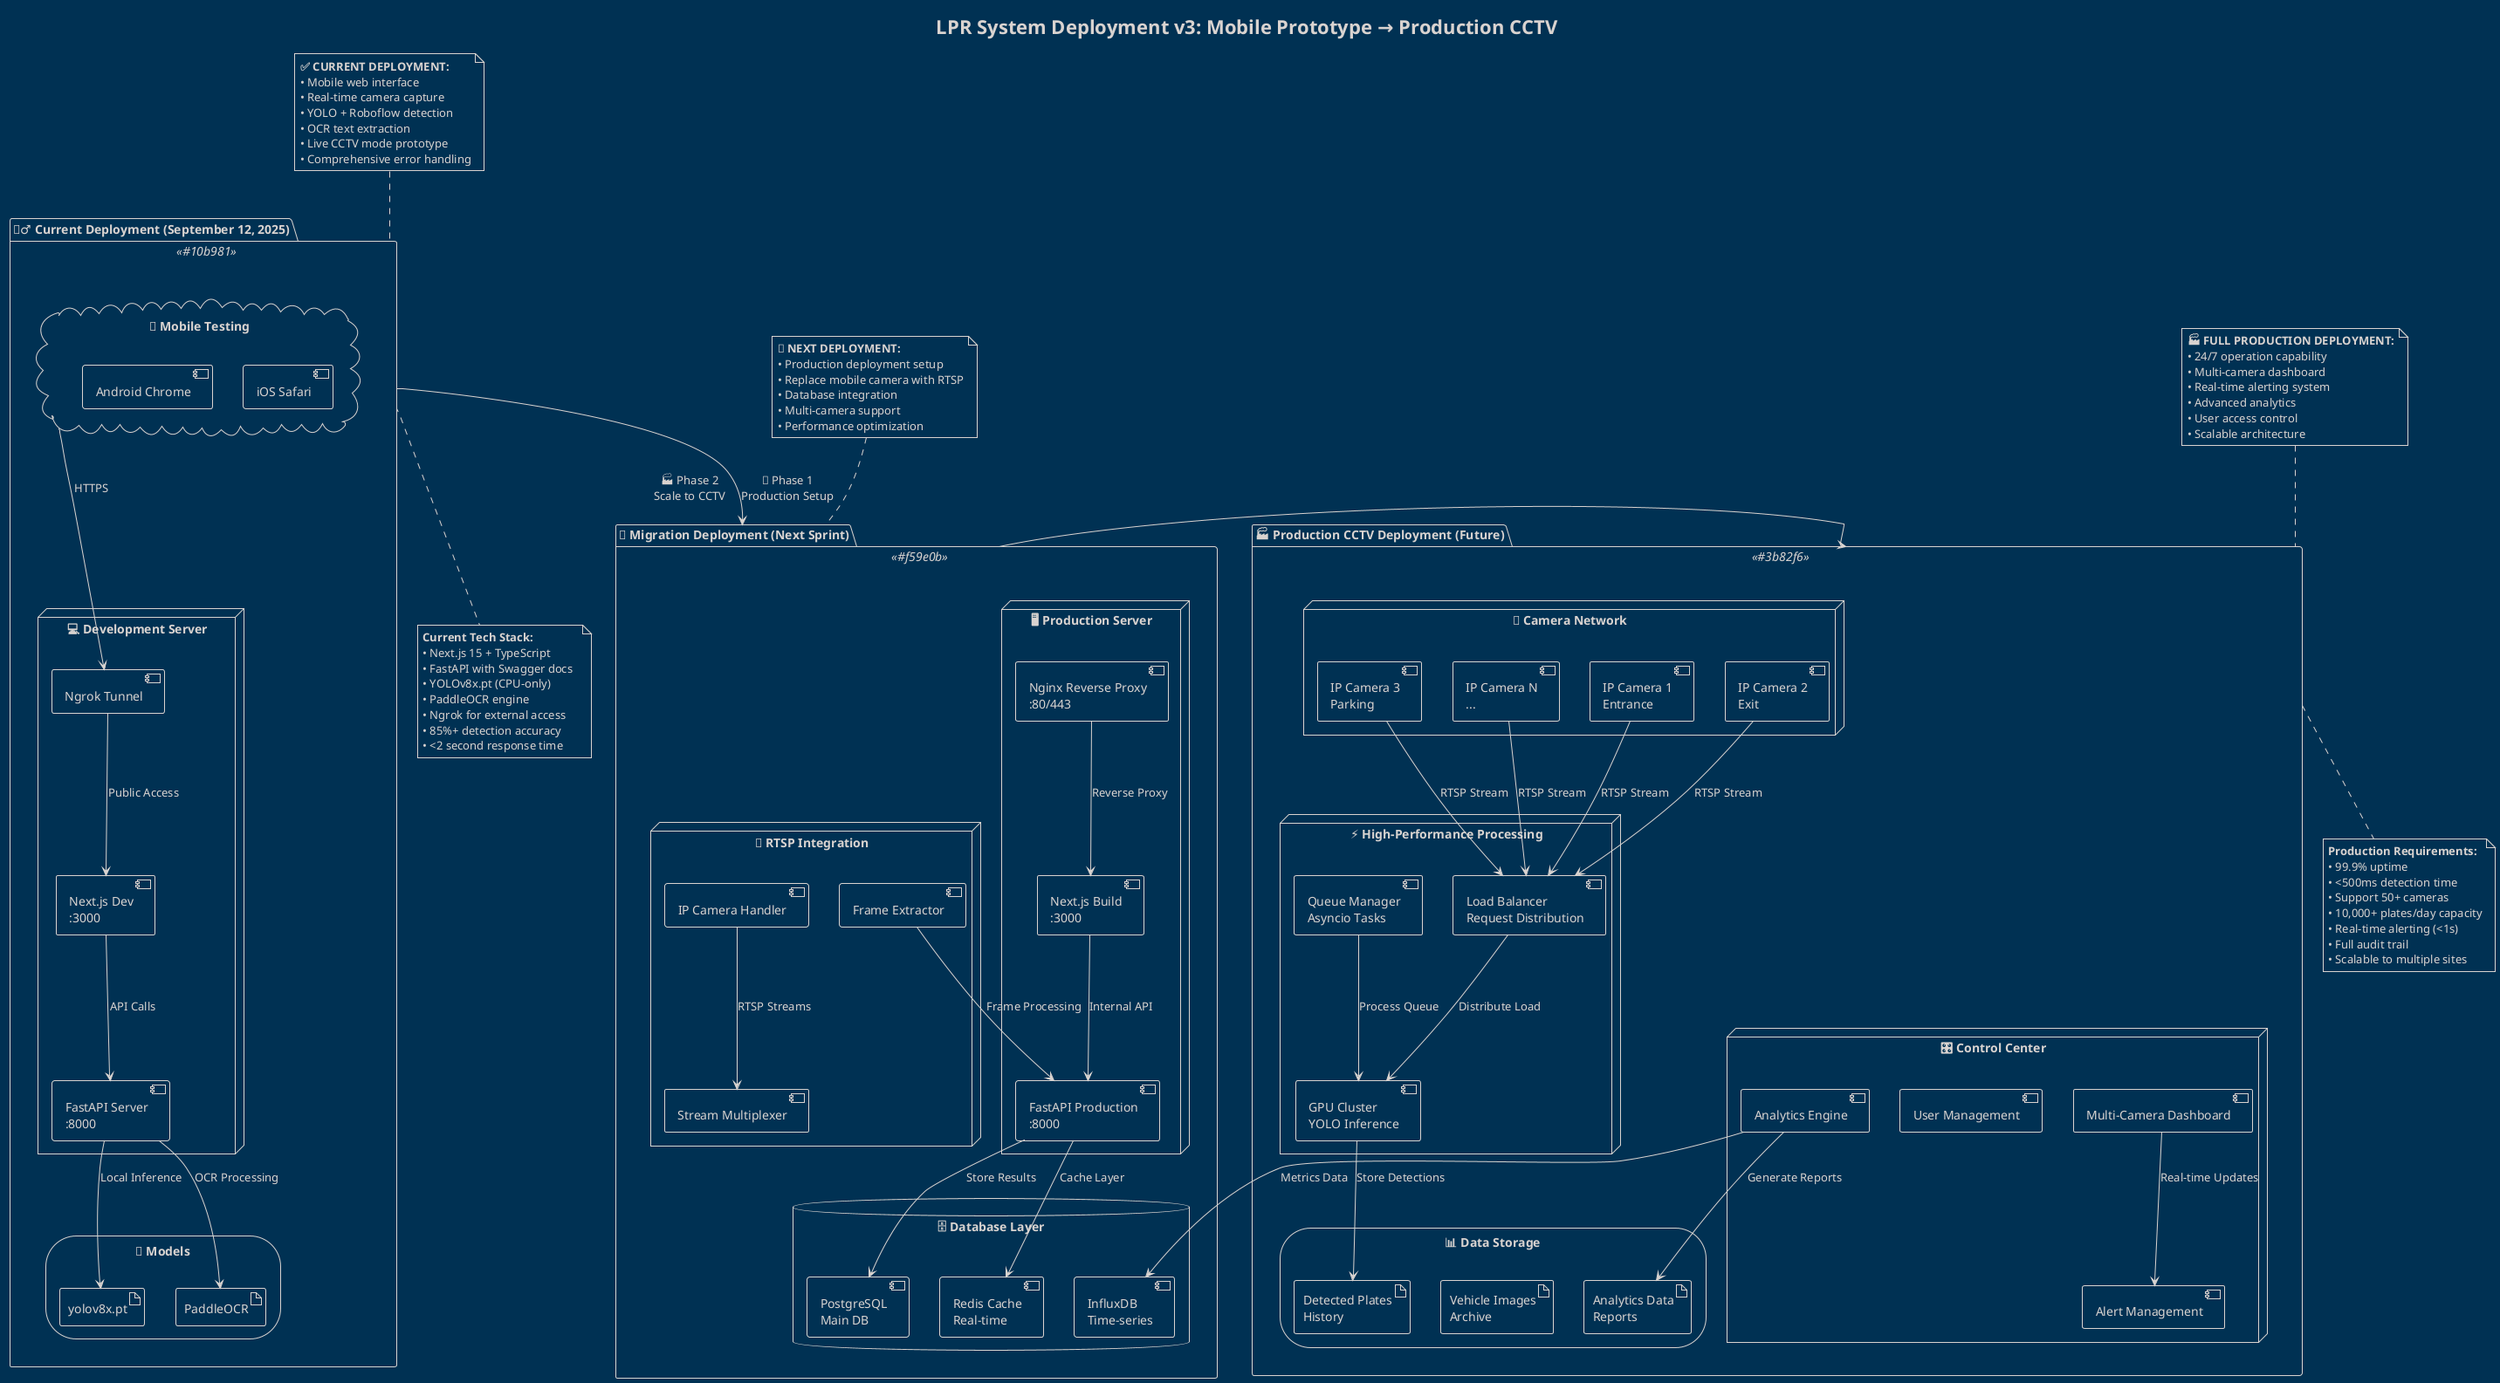 @startuml License Plate Reader Deployment v3
!theme blueprint
title LPR System Deployment v3: Mobile Prototype → Production CCTV

!define CURRENT_COLOR #10b981
!define FUTURE_COLOR #3b82f6
!define MIGRATION_COLOR #f59e0b

' Current Mobile Implementation
package "🏃‍♂️ Current Deployment (September 12, 2025)" as current_impl <<CURRENT_COLOR>> {
    
    node "💻 Development Server" as dev_server {
        component "Next.js Dev\n:3000" as nextjs_dev
        component "FastAPI Server\n:8000" as fastapi_current
        component "Ngrok Tunnel" as ngrok_current
    }
    
    cloud "📱 Mobile Testing" as mobile_testing {
        component "iOS Safari" as ios_current
        component "Android Chrome" as android_current
    }
    
    storage "🧠 Models" as models_current {
        artifact "yolov8x.pt" as yolo_model
        artifact "PaddleOCR" as paddle_model
    }
}

' Migration Phase
package "🔄 Migration Deployment (Next Sprint)" as migration_phase <<MIGRATION_COLOR>> {
    
    node "🖥️ Production Server" as prod_server {
        component "Next.js Build\n:3000" as nextjs_prod
        component "FastAPI Production\n:8000" as fastapi_prod
        component "Nginx Reverse Proxy\n:80/443" as nginx_proxy
    }
    
    node "🎥 RTSP Integration" as rtsp_integration {
        component "IP Camera Handler" as ip_camera_handler
        component "Stream Multiplexer" as stream_mux
        component "Frame Extractor" as frame_extractor
    }
    
    database "🗄️ Database Layer" as db_layer {
        component "PostgreSQL\nMain DB" as postgres
        component "Redis Cache\nReal-time" as redis
        component "InfluxDB\nTime-series" as influx
    }
}

' Future CCTV Production
package "🏭 Production CCTV Deployment (Future)" as production_cctv <<FUTURE_COLOR>> {
    
    node "🎛️ Control Center" as control_center {
        component "Multi-Camera Dashboard" as dashboard
        component "Alert Management" as alert_mgmt
        component "User Management" as user_mgmt
        component "Analytics Engine" as analytics
    }
    
    node "📡 Camera Network" as camera_network {
        component "IP Camera 1\nEntrance" as cam1
        component "IP Camera 2\nExit" as cam2  
        component "IP Camera 3\nParking" as cam3
        component "IP Camera N\n..." as camN
    }
    
    node "⚡ High-Performance Processing" as hp_processing {
        component "GPU Cluster\nYOLO Inference" as gpu_cluster
        component "Load Balancer\nRequest Distribution" as load_balancer
        component "Queue Manager\nAsyncio Tasks" as queue_mgr
    }
    
    storage "📊 Data Storage" as data_storage {
        artifact "Detected Plates\nHistory" as plates_history
        artifact "Vehicle Images\nArchive" as images_archive
        artifact "Analytics Data\nReports" as analytics_data
    }
}

' Deployment Arrows
current_impl -down-> migration_phase : "🚀 Phase 1\nProduction Setup"
migration_phase -down-> production_cctv : "🏭 Phase 2\nScale to CCTV"

' Current System Details
nextjs_dev --> fastapi_current : "API Calls"
fastapi_current --> yolo_model : "Local Inference"
fastapi_current --> paddle_model : "OCR Processing"
ngrok_current --> nextjs_dev : "Public Access"
mobile_testing --> ngrok_current : "HTTPS"

' Migration Connections  
nextjs_prod --> fastapi_prod : "Internal API"
nginx_proxy --> nextjs_prod : "Reverse Proxy"
ip_camera_handler --> stream_mux : "RTSP Streams"
frame_extractor --> fastapi_prod : "Frame Processing"
fastapi_prod --> postgres : "Store Results"
fastapi_prod --> redis : "Cache Layer"
analytics --> influx : "Metrics Data"

' Production Connections
dashboard --> alert_mgmt : "Real-time Updates"
cam1 --> load_balancer : "RTSP Stream"
cam2 --> load_balancer : "RTSP Stream" 
cam3 --> load_balancer : "RTSP Stream"
camN --> load_balancer : "RTSP Stream"
load_balancer --> gpu_cluster : "Distribute Load"
queue_mgr --> gpu_cluster : "Process Queue"
gpu_cluster --> plates_history : "Store Detections"
analytics --> analytics_data : "Generate Reports"

' Implementation Notes
note top of current_impl
  **✅ CURRENT DEPLOYMENT:**
  • Mobile web interface
  • Real-time camera capture
  • YOLO + Roboflow detection
  • OCR text extraction
  • Live CCTV mode prototype
  • Comprehensive error handling
end note

note top of migration_phase
  **🔄 NEXT DEPLOYMENT:**
  • Production deployment setup
  • Replace mobile camera with RTSP
  • Database integration
  • Multi-camera support
  • Performance optimization
end note

note top of production_cctv
  **🏭 FULL PRODUCTION DEPLOYMENT:**
  • 24/7 operation capability
  • Multi-camera dashboard
  • Real-time alerting system
  • Advanced analytics
  • User access control
  • Scalable architecture
end note

' Technical Specifications
note bottom of current_impl
  **Current Tech Stack:**
  • Next.js 15 + TypeScript
  • FastAPI with Swagger docs  
  • YOLOv8x.pt (CPU-only)
  • PaddleOCR engine
  • Ngrok for external access
  • 85%+ detection accuracy
  • <2 second response time
end note

note bottom of production_cctv
  **Production Requirements:**
  • 99.9% uptime
  • <500ms detection time
  • Support 50+ cameras
  • 10,000+ plates/day capacity
  • Real-time alerting (<1s)
  • Full audit trail
  • Scalable to multiple sites
end note

@enduml
